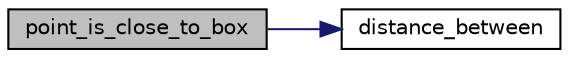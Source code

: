 digraph "point_is_close_to_box"
{
  edge [fontname="Helvetica",fontsize="10",labelfontname="Helvetica",labelfontsize="10"];
  node [fontname="Helvetica",fontsize="10",shape=record];
  rankdir="LR";
  Node50 [label="point_is_close_to_box",height=0.2,width=0.4,color="black", fillcolor="grey75", style="filled", fontcolor="black"];
  Node50 -> Node51 [color="midnightblue",fontsize="10",style="solid",fontname="Helvetica"];
  Node51 [label="distance_between",height=0.2,width=0.4,color="black", fillcolor="white", style="filled",URL="$_i_p__ledge__detect_8cpp.html#a68c251e34f0cad66c7cb080897cdddeb"];
}
